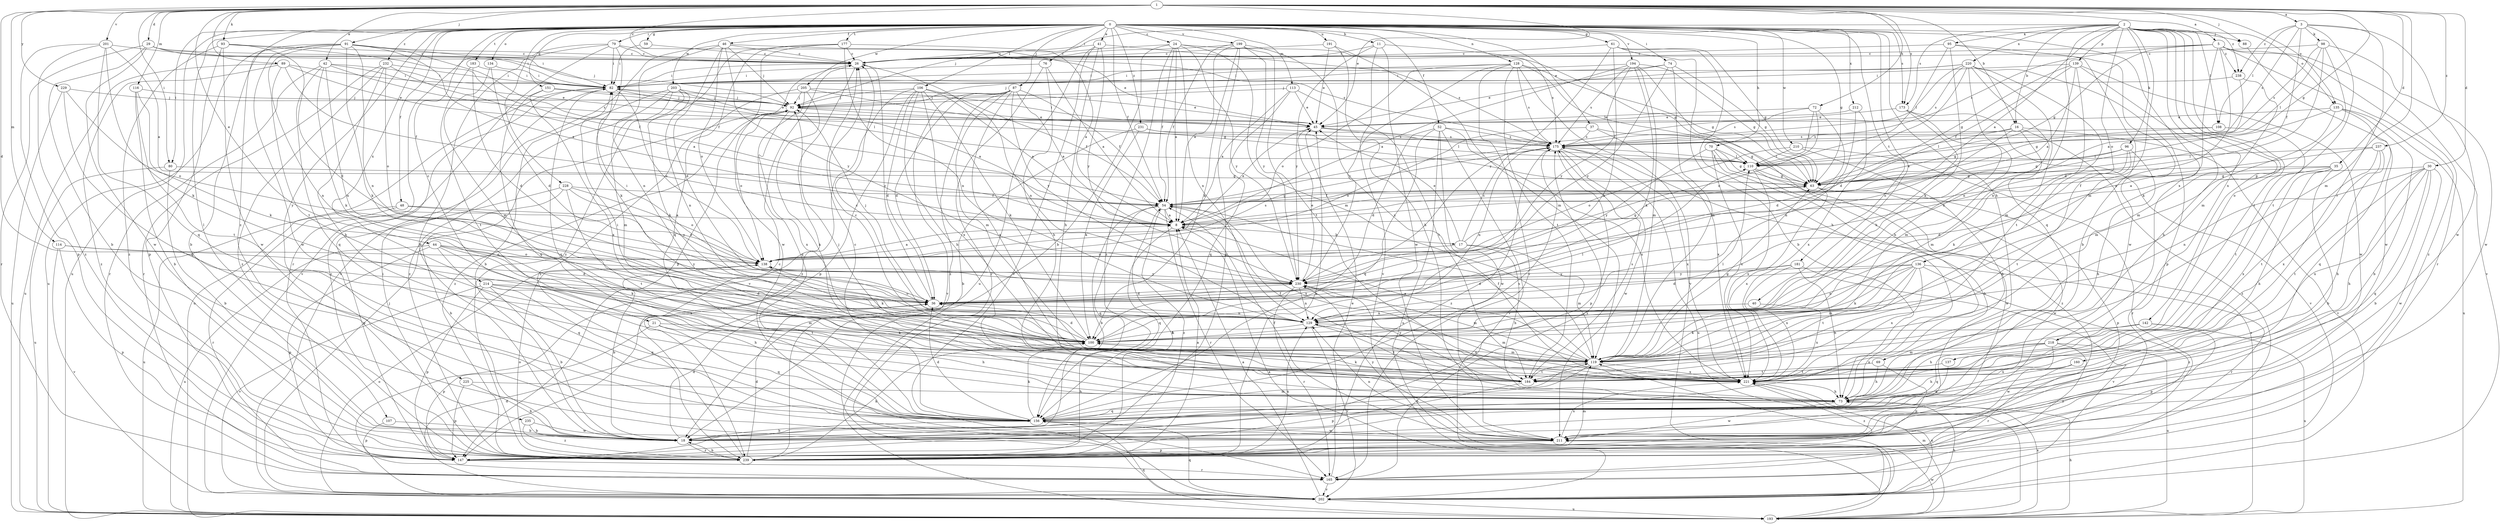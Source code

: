 strict digraph  {
0;
1;
2;
3;
5;
8;
11;
16;
17;
18;
21;
24;
26;
29;
30;
35;
36;
37;
40;
41;
42;
44;
45;
46;
48;
52;
54;
59;
61;
63;
69;
70;
72;
73;
74;
76;
79;
80;
82;
87;
88;
89;
91;
92;
93;
95;
96;
98;
100;
106;
107;
108;
110;
113;
114;
116;
119;
128;
129;
134;
135;
136;
137;
138;
139;
142;
147;
151;
156;
160;
165;
173;
175;
177;
181;
183;
184;
191;
193;
194;
199;
201;
202;
203;
205;
210;
211;
212;
214;
218;
220;
221;
225;
228;
229;
230;
231;
232;
235;
237;
238;
239;
0 -> 11  [label=b];
0 -> 21  [label=c];
0 -> 24  [label=c];
0 -> 37  [label=e];
0 -> 40  [label=e];
0 -> 41  [label=e];
0 -> 46  [label=f];
0 -> 48  [label=f];
0 -> 52  [label=f];
0 -> 54  [label=f];
0 -> 59  [label=g];
0 -> 61  [label=g];
0 -> 63  [label=g];
0 -> 69  [label=h];
0 -> 70  [label=h];
0 -> 74  [label=i];
0 -> 76  [label=i];
0 -> 79  [label=i];
0 -> 80  [label=i];
0 -> 87  [label=j];
0 -> 88  [label=j];
0 -> 106  [label=l];
0 -> 107  [label=l];
0 -> 113  [label=m];
0 -> 128  [label=n];
0 -> 134  [label=o];
0 -> 151  [label=q];
0 -> 173  [label=s];
0 -> 177  [label=t];
0 -> 181  [label=t];
0 -> 183  [label=t];
0 -> 191  [label=u];
0 -> 193  [label=u];
0 -> 194  [label=v];
0 -> 199  [label=v];
0 -> 203  [label=w];
0 -> 205  [label=w];
0 -> 210  [label=w];
0 -> 212  [label=x];
0 -> 214  [label=x];
0 -> 218  [label=x];
0 -> 225  [label=y];
0 -> 228  [label=y];
0 -> 231  [label=z];
0 -> 232  [label=z];
0 -> 235  [label=z];
1 -> 3  [label=a];
1 -> 5  [label=a];
1 -> 16  [label=b];
1 -> 26  [label=c];
1 -> 29  [label=d];
1 -> 30  [label=d];
1 -> 35  [label=d];
1 -> 36  [label=d];
1 -> 42  [label=e];
1 -> 44  [label=e];
1 -> 45  [label=e];
1 -> 63  [label=g];
1 -> 72  [label=h];
1 -> 80  [label=i];
1 -> 88  [label=j];
1 -> 89  [label=j];
1 -> 91  [label=j];
1 -> 93  [label=k];
1 -> 114  [label=m];
1 -> 116  [label=m];
1 -> 119  [label=m];
1 -> 135  [label=o];
1 -> 173  [label=s];
1 -> 201  [label=v];
1 -> 229  [label=y];
1 -> 237  [label=z];
2 -> 8  [label=a];
2 -> 16  [label=b];
2 -> 92  [label=j];
2 -> 95  [label=k];
2 -> 96  [label=k];
2 -> 108  [label=l];
2 -> 119  [label=m];
2 -> 135  [label=o];
2 -> 136  [label=o];
2 -> 137  [label=o];
2 -> 139  [label=p];
2 -> 142  [label=p];
2 -> 156  [label=q];
2 -> 173  [label=s];
2 -> 184  [label=t];
2 -> 218  [label=x];
2 -> 220  [label=x];
2 -> 238  [label=z];
3 -> 54  [label=f];
3 -> 98  [label=k];
3 -> 108  [label=l];
3 -> 160  [label=r];
3 -> 175  [label=s];
3 -> 184  [label=t];
3 -> 211  [label=w];
3 -> 238  [label=z];
5 -> 26  [label=c];
5 -> 63  [label=g];
5 -> 100  [label=k];
5 -> 129  [label=n];
5 -> 165  [label=r];
5 -> 175  [label=s];
5 -> 202  [label=v];
5 -> 238  [label=z];
5 -> 239  [label=z];
8 -> 17  [label=b];
8 -> 45  [label=e];
8 -> 156  [label=q];
11 -> 26  [label=c];
11 -> 175  [label=s];
11 -> 202  [label=v];
11 -> 211  [label=w];
11 -> 230  [label=y];
16 -> 110  [label=l];
16 -> 119  [label=m];
16 -> 138  [label=o];
16 -> 175  [label=s];
16 -> 202  [label=v];
16 -> 239  [label=z];
17 -> 45  [label=e];
17 -> 63  [label=g];
17 -> 73  [label=h];
17 -> 119  [label=m];
17 -> 138  [label=o];
17 -> 175  [label=s];
18 -> 36  [label=d];
18 -> 239  [label=z];
21 -> 73  [label=h];
21 -> 100  [label=k];
21 -> 147  [label=p];
21 -> 156  [label=q];
24 -> 8  [label=a];
24 -> 18  [label=b];
24 -> 26  [label=c];
24 -> 54  [label=f];
24 -> 63  [label=g];
24 -> 119  [label=m];
24 -> 129  [label=n];
24 -> 230  [label=y];
24 -> 239  [label=z];
26 -> 82  [label=i];
26 -> 129  [label=n];
26 -> 147  [label=p];
26 -> 202  [label=v];
29 -> 18  [label=b];
29 -> 26  [label=c];
29 -> 82  [label=i];
29 -> 92  [label=j];
29 -> 165  [label=r];
29 -> 211  [label=w];
30 -> 18  [label=b];
30 -> 63  [label=g];
30 -> 73  [label=h];
30 -> 129  [label=n];
30 -> 156  [label=q];
30 -> 184  [label=t];
30 -> 211  [label=w];
30 -> 221  [label=x];
35 -> 18  [label=b];
35 -> 36  [label=d];
35 -> 54  [label=f];
35 -> 63  [label=g];
35 -> 73  [label=h];
35 -> 221  [label=x];
36 -> 26  [label=c];
36 -> 92  [label=j];
36 -> 129  [label=n];
37 -> 63  [label=g];
37 -> 138  [label=o];
37 -> 175  [label=s];
37 -> 221  [label=x];
40 -> 129  [label=n];
40 -> 221  [label=x];
41 -> 26  [label=c];
41 -> 73  [label=h];
41 -> 175  [label=s];
41 -> 193  [label=u];
41 -> 202  [label=v];
41 -> 230  [label=y];
42 -> 45  [label=e];
42 -> 82  [label=i];
42 -> 100  [label=k];
42 -> 129  [label=n];
42 -> 156  [label=q];
42 -> 165  [label=r];
42 -> 175  [label=s];
44 -> 100  [label=k];
44 -> 138  [label=o];
44 -> 147  [label=p];
44 -> 156  [label=q];
44 -> 193  [label=u];
44 -> 221  [label=x];
44 -> 230  [label=y];
45 -> 82  [label=i];
45 -> 110  [label=l];
45 -> 175  [label=s];
46 -> 26  [label=c];
46 -> 36  [label=d];
46 -> 45  [label=e];
46 -> 92  [label=j];
46 -> 129  [label=n];
46 -> 138  [label=o];
46 -> 202  [label=v];
46 -> 230  [label=y];
48 -> 8  [label=a];
48 -> 138  [label=o];
48 -> 165  [label=r];
48 -> 193  [label=u];
52 -> 36  [label=d];
52 -> 156  [label=q];
52 -> 175  [label=s];
52 -> 193  [label=u];
52 -> 202  [label=v];
52 -> 211  [label=w];
52 -> 221  [label=x];
54 -> 8  [label=a];
54 -> 18  [label=b];
54 -> 63  [label=g];
54 -> 156  [label=q];
54 -> 165  [label=r];
54 -> 221  [label=x];
54 -> 239  [label=z];
59 -> 26  [label=c];
59 -> 82  [label=i];
61 -> 18  [label=b];
61 -> 26  [label=c];
61 -> 63  [label=g];
61 -> 73  [label=h];
61 -> 100  [label=k];
61 -> 230  [label=y];
63 -> 54  [label=f];
63 -> 147  [label=p];
63 -> 211  [label=w];
63 -> 221  [label=x];
69 -> 73  [label=h];
69 -> 147  [label=p];
69 -> 184  [label=t];
70 -> 18  [label=b];
70 -> 63  [label=g];
70 -> 110  [label=l];
70 -> 221  [label=x];
70 -> 230  [label=y];
70 -> 239  [label=z];
72 -> 36  [label=d];
72 -> 45  [label=e];
72 -> 110  [label=l];
72 -> 138  [label=o];
72 -> 175  [label=s];
73 -> 156  [label=q];
73 -> 211  [label=w];
74 -> 45  [label=e];
74 -> 63  [label=g];
74 -> 82  [label=i];
74 -> 119  [label=m];
74 -> 230  [label=y];
76 -> 8  [label=a];
76 -> 73  [label=h];
76 -> 82  [label=i];
76 -> 165  [label=r];
79 -> 18  [label=b];
79 -> 26  [label=c];
79 -> 82  [label=i];
79 -> 100  [label=k];
79 -> 165  [label=r];
79 -> 175  [label=s];
79 -> 202  [label=v];
80 -> 18  [label=b];
80 -> 63  [label=g];
80 -> 193  [label=u];
82 -> 92  [label=j];
82 -> 110  [label=l];
82 -> 138  [label=o];
82 -> 156  [label=q];
82 -> 193  [label=u];
82 -> 239  [label=z];
87 -> 8  [label=a];
87 -> 36  [label=d];
87 -> 54  [label=f];
87 -> 92  [label=j];
87 -> 119  [label=m];
87 -> 202  [label=v];
87 -> 221  [label=x];
87 -> 230  [label=y];
87 -> 239  [label=z];
88 -> 211  [label=w];
89 -> 45  [label=e];
89 -> 54  [label=f];
89 -> 82  [label=i];
89 -> 129  [label=n];
89 -> 193  [label=u];
89 -> 239  [label=z];
91 -> 8  [label=a];
91 -> 18  [label=b];
91 -> 26  [label=c];
91 -> 54  [label=f];
91 -> 82  [label=i];
91 -> 100  [label=k];
91 -> 129  [label=n];
91 -> 184  [label=t];
91 -> 193  [label=u];
91 -> 211  [label=w];
92 -> 45  [label=e];
92 -> 138  [label=o];
92 -> 175  [label=s];
92 -> 221  [label=x];
92 -> 239  [label=z];
93 -> 26  [label=c];
93 -> 36  [label=d];
93 -> 54  [label=f];
93 -> 147  [label=p];
93 -> 211  [label=w];
93 -> 239  [label=z];
95 -> 18  [label=b];
95 -> 26  [label=c];
95 -> 100  [label=k];
95 -> 110  [label=l];
95 -> 211  [label=w];
96 -> 63  [label=g];
96 -> 73  [label=h];
96 -> 100  [label=k];
96 -> 110  [label=l];
96 -> 184  [label=t];
98 -> 26  [label=c];
98 -> 36  [label=d];
98 -> 110  [label=l];
98 -> 119  [label=m];
98 -> 175  [label=s];
98 -> 211  [label=w];
100 -> 26  [label=c];
100 -> 36  [label=d];
100 -> 110  [label=l];
100 -> 119  [label=m];
106 -> 8  [label=a];
106 -> 36  [label=d];
106 -> 54  [label=f];
106 -> 73  [label=h];
106 -> 92  [label=j];
106 -> 100  [label=k];
106 -> 147  [label=p];
106 -> 221  [label=x];
106 -> 239  [label=z];
107 -> 18  [label=b];
107 -> 147  [label=p];
108 -> 63  [label=g];
108 -> 175  [label=s];
108 -> 184  [label=t];
110 -> 63  [label=g];
110 -> 211  [label=w];
110 -> 221  [label=x];
113 -> 8  [label=a];
113 -> 45  [label=e];
113 -> 92  [label=j];
113 -> 156  [label=q];
113 -> 184  [label=t];
114 -> 36  [label=d];
114 -> 138  [label=o];
114 -> 147  [label=p];
114 -> 202  [label=v];
116 -> 18  [label=b];
116 -> 92  [label=j];
116 -> 100  [label=k];
116 -> 184  [label=t];
119 -> 8  [label=a];
119 -> 18  [label=b];
119 -> 26  [label=c];
119 -> 54  [label=f];
119 -> 63  [label=g];
119 -> 82  [label=i];
119 -> 110  [label=l];
119 -> 184  [label=t];
119 -> 221  [label=x];
128 -> 63  [label=g];
128 -> 82  [label=i];
128 -> 110  [label=l];
128 -> 138  [label=o];
128 -> 165  [label=r];
128 -> 175  [label=s];
128 -> 184  [label=t];
128 -> 202  [label=v];
128 -> 230  [label=y];
129 -> 100  [label=k];
129 -> 119  [label=m];
129 -> 138  [label=o];
129 -> 184  [label=t];
129 -> 202  [label=v];
134 -> 36  [label=d];
134 -> 82  [label=i];
134 -> 119  [label=m];
135 -> 18  [label=b];
135 -> 45  [label=e];
135 -> 63  [label=g];
135 -> 119  [label=m];
135 -> 156  [label=q];
135 -> 193  [label=u];
136 -> 36  [label=d];
136 -> 100  [label=k];
136 -> 119  [label=m];
136 -> 129  [label=n];
136 -> 165  [label=r];
136 -> 184  [label=t];
136 -> 221  [label=x];
136 -> 230  [label=y];
136 -> 239  [label=z];
137 -> 156  [label=q];
137 -> 184  [label=t];
138 -> 8  [label=a];
138 -> 18  [label=b];
138 -> 100  [label=k];
138 -> 175  [label=s];
138 -> 230  [label=y];
139 -> 8  [label=a];
139 -> 54  [label=f];
139 -> 63  [label=g];
139 -> 73  [label=h];
139 -> 82  [label=i];
139 -> 129  [label=n];
139 -> 211  [label=w];
142 -> 73  [label=h];
142 -> 100  [label=k];
142 -> 147  [label=p];
142 -> 193  [label=u];
147 -> 54  [label=f];
147 -> 165  [label=r];
151 -> 45  [label=e];
151 -> 92  [label=j];
151 -> 156  [label=q];
151 -> 221  [label=x];
156 -> 18  [label=b];
156 -> 26  [label=c];
156 -> 36  [label=d];
156 -> 100  [label=k];
156 -> 119  [label=m];
156 -> 175  [label=s];
156 -> 211  [label=w];
160 -> 73  [label=h];
160 -> 165  [label=r];
160 -> 221  [label=x];
165 -> 45  [label=e];
165 -> 175  [label=s];
165 -> 202  [label=v];
173 -> 45  [label=e];
173 -> 100  [label=k];
173 -> 119  [label=m];
173 -> 202  [label=v];
175 -> 110  [label=l];
175 -> 129  [label=n];
175 -> 147  [label=p];
175 -> 193  [label=u];
175 -> 211  [label=w];
175 -> 221  [label=x];
175 -> 239  [label=z];
177 -> 8  [label=a];
177 -> 26  [label=c];
177 -> 129  [label=n];
177 -> 156  [label=q];
177 -> 211  [label=w];
177 -> 239  [label=z];
181 -> 36  [label=d];
181 -> 73  [label=h];
181 -> 202  [label=v];
181 -> 221  [label=x];
181 -> 230  [label=y];
183 -> 36  [label=d];
183 -> 82  [label=i];
183 -> 184  [label=t];
184 -> 54  [label=f];
184 -> 100  [label=k];
184 -> 147  [label=p];
184 -> 175  [label=s];
184 -> 230  [label=y];
191 -> 26  [label=c];
191 -> 45  [label=e];
191 -> 73  [label=h];
191 -> 119  [label=m];
193 -> 8  [label=a];
193 -> 73  [label=h];
193 -> 119  [label=m];
193 -> 156  [label=q];
193 -> 175  [label=s];
193 -> 211  [label=w];
193 -> 221  [label=x];
194 -> 8  [label=a];
194 -> 63  [label=g];
194 -> 73  [label=h];
194 -> 82  [label=i];
194 -> 100  [label=k];
194 -> 119  [label=m];
194 -> 175  [label=s];
194 -> 230  [label=y];
199 -> 8  [label=a];
199 -> 26  [label=c];
199 -> 54  [label=f];
199 -> 100  [label=k];
199 -> 147  [label=p];
199 -> 184  [label=t];
199 -> 221  [label=x];
199 -> 230  [label=y];
201 -> 8  [label=a];
201 -> 26  [label=c];
201 -> 100  [label=k];
201 -> 147  [label=p];
201 -> 156  [label=q];
201 -> 239  [label=z];
202 -> 8  [label=a];
202 -> 36  [label=d];
202 -> 73  [label=h];
202 -> 92  [label=j];
202 -> 138  [label=o];
202 -> 156  [label=q];
202 -> 193  [label=u];
202 -> 221  [label=x];
203 -> 8  [label=a];
203 -> 18  [label=b];
203 -> 92  [label=j];
203 -> 100  [label=k];
203 -> 119  [label=m];
203 -> 129  [label=n];
203 -> 239  [label=z];
205 -> 45  [label=e];
205 -> 63  [label=g];
205 -> 73  [label=h];
205 -> 92  [label=j];
205 -> 156  [label=q];
205 -> 239  [label=z];
210 -> 73  [label=h];
210 -> 110  [label=l];
210 -> 138  [label=o];
210 -> 165  [label=r];
211 -> 54  [label=f];
211 -> 129  [label=n];
211 -> 147  [label=p];
211 -> 221  [label=x];
211 -> 230  [label=y];
212 -> 45  [label=e];
212 -> 129  [label=n];
212 -> 221  [label=x];
214 -> 18  [label=b];
214 -> 36  [label=d];
214 -> 73  [label=h];
214 -> 119  [label=m];
214 -> 147  [label=p];
214 -> 156  [label=q];
214 -> 184  [label=t];
214 -> 202  [label=v];
218 -> 119  [label=m];
218 -> 156  [label=q];
218 -> 193  [label=u];
218 -> 211  [label=w];
218 -> 221  [label=x];
218 -> 239  [label=z];
220 -> 36  [label=d];
220 -> 54  [label=f];
220 -> 82  [label=i];
220 -> 92  [label=j];
220 -> 100  [label=k];
220 -> 119  [label=m];
220 -> 129  [label=n];
220 -> 147  [label=p];
220 -> 175  [label=s];
220 -> 184  [label=t];
221 -> 73  [label=h];
221 -> 92  [label=j];
221 -> 129  [label=n];
221 -> 239  [label=z];
225 -> 18  [label=b];
225 -> 73  [label=h];
225 -> 147  [label=p];
228 -> 18  [label=b];
228 -> 54  [label=f];
228 -> 138  [label=o];
228 -> 147  [label=p];
228 -> 184  [label=t];
228 -> 230  [label=y];
229 -> 92  [label=j];
229 -> 138  [label=o];
229 -> 156  [label=q];
229 -> 193  [label=u];
230 -> 36  [label=d];
230 -> 45  [label=e];
230 -> 82  [label=i];
230 -> 119  [label=m];
230 -> 129  [label=n];
230 -> 165  [label=r];
231 -> 18  [label=b];
231 -> 100  [label=k];
231 -> 110  [label=l];
231 -> 175  [label=s];
232 -> 8  [label=a];
232 -> 73  [label=h];
232 -> 82  [label=i];
232 -> 138  [label=o];
232 -> 165  [label=r];
232 -> 239  [label=z];
235 -> 18  [label=b];
235 -> 211  [label=w];
235 -> 239  [label=z];
237 -> 8  [label=a];
237 -> 73  [label=h];
237 -> 110  [label=l];
237 -> 184  [label=t];
237 -> 221  [label=x];
238 -> 8  [label=a];
238 -> 92  [label=j];
238 -> 119  [label=m];
239 -> 8  [label=a];
239 -> 18  [label=b];
239 -> 26  [label=c];
239 -> 36  [label=d];
239 -> 45  [label=e];
239 -> 82  [label=i];
239 -> 100  [label=k];
239 -> 119  [label=m];
239 -> 129  [label=n];
239 -> 138  [label=o];
}
